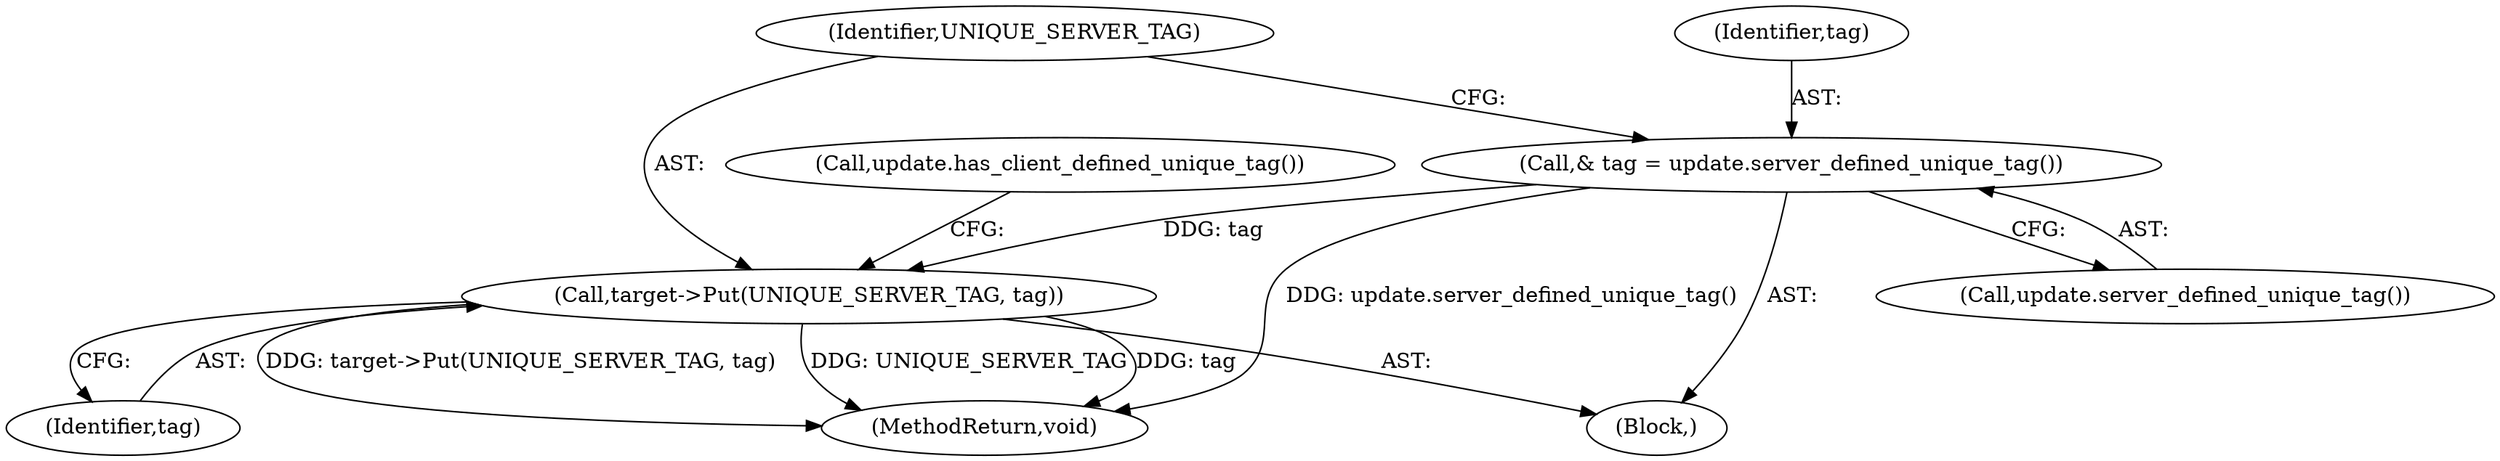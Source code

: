 digraph "0_Chrome_19190765882e272a6a2162c89acdb29110f7e3cf_6@API" {
"1000169" [label="(Call,& tag = update.server_defined_unique_tag())"];
"1000172" [label="(Call,target->Put(UNIQUE_SERVER_TAG, tag))"];
"1000174" [label="(Identifier,tag)"];
"1000227" [label="(MethodReturn,void)"];
"1000173" [label="(Identifier,UNIQUE_SERVER_TAG)"];
"1000170" [label="(Identifier,tag)"];
"1000171" [label="(Call,update.server_defined_unique_tag())"];
"1000169" [label="(Call,& tag = update.server_defined_unique_tag())"];
"1000167" [label="(Block,)"];
"1000176" [label="(Call,update.has_client_defined_unique_tag())"];
"1000172" [label="(Call,target->Put(UNIQUE_SERVER_TAG, tag))"];
"1000169" -> "1000167"  [label="AST: "];
"1000169" -> "1000171"  [label="CFG: "];
"1000170" -> "1000169"  [label="AST: "];
"1000171" -> "1000169"  [label="AST: "];
"1000173" -> "1000169"  [label="CFG: "];
"1000169" -> "1000227"  [label="DDG: update.server_defined_unique_tag()"];
"1000169" -> "1000172"  [label="DDG: tag"];
"1000172" -> "1000167"  [label="AST: "];
"1000172" -> "1000174"  [label="CFG: "];
"1000173" -> "1000172"  [label="AST: "];
"1000174" -> "1000172"  [label="AST: "];
"1000176" -> "1000172"  [label="CFG: "];
"1000172" -> "1000227"  [label="DDG: target->Put(UNIQUE_SERVER_TAG, tag)"];
"1000172" -> "1000227"  [label="DDG: UNIQUE_SERVER_TAG"];
"1000172" -> "1000227"  [label="DDG: tag"];
}
